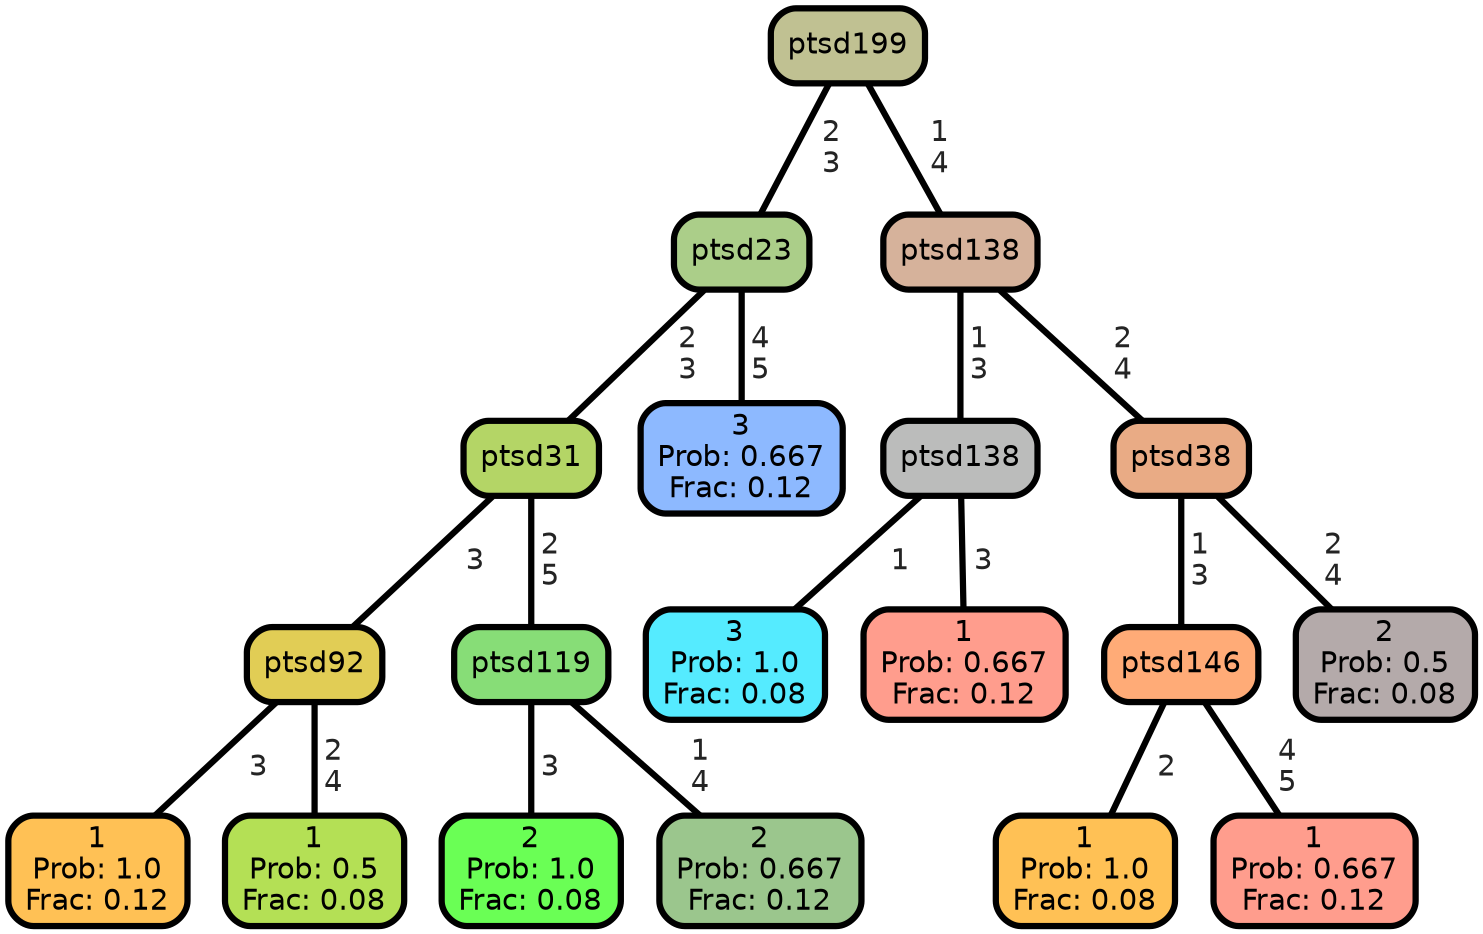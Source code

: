 graph Tree {
node [shape=box, style="filled, rounded",color="black",penwidth="3",fontcolor="black",                 fontname=helvetica] ;
graph [ranksep="0 equally", splines=straight,                 bgcolor=transparent, dpi=200] ;
edge [fontname=helvetica, fontweight=bold,fontcolor=grey14,color=black] ;
0 [label="1
Prob: 1.0
Frac: 0.12", fillcolor="#ffc155"] ;
1 [label="ptsd92", fillcolor="#e1cd55"] ;
2 [label="1
Prob: 0.5
Frac: 0.08", fillcolor="#b4e055"] ;
3 [label="ptsd31", fillcolor="#b4d566"] ;
4 [label="2
Prob: 1.0
Frac: 0.08", fillcolor="#6aff55"] ;
5 [label="ptsd119", fillcolor="#87dd77"] ;
6 [label="2
Prob: 0.667
Frac: 0.12", fillcolor="#9bc68d"] ;
7 [label="ptsd23", fillcolor="#abce89"] ;
8 [label="3
Prob: 0.667
Frac: 0.12", fillcolor="#8db9ff"] ;
9 [label="ptsd199", fillcolor="#c0c192"] ;
10 [label="3
Prob: 1.0
Frac: 0.08", fillcolor="#55ebff"] ;
11 [label="ptsd138", fillcolor="#bbbcbb"] ;
12 [label="1
Prob: 0.667
Frac: 0.12", fillcolor="#ff9d8d"] ;
13 [label="ptsd138", fillcolor="#d6b29b"] ;
14 [label="1
Prob: 1.0
Frac: 0.08", fillcolor="#ffc155"] ;
15 [label="ptsd146", fillcolor="#ffab77"] ;
16 [label="1
Prob: 0.667
Frac: 0.12", fillcolor="#ff9d8d"] ;
17 [label="ptsd38", fillcolor="#e9ab85"] ;
18 [label="2
Prob: 0.5
Frac: 0.08", fillcolor="#b4aaaa"] ;
1 -- 0 [label=" 3",penwidth=3] ;
1 -- 2 [label=" 2\n 4",penwidth=3] ;
3 -- 1 [label=" 3",penwidth=3] ;
3 -- 5 [label=" 2\n 5",penwidth=3] ;
5 -- 4 [label=" 3",penwidth=3] ;
5 -- 6 [label=" 1\n 4",penwidth=3] ;
7 -- 3 [label=" 2\n 3",penwidth=3] ;
7 -- 8 [label=" 4\n 5",penwidth=3] ;
9 -- 7 [label=" 2\n 3",penwidth=3] ;
9 -- 13 [label=" 1\n 4",penwidth=3] ;
11 -- 10 [label=" 1",penwidth=3] ;
11 -- 12 [label=" 3",penwidth=3] ;
13 -- 11 [label=" 1\n 3",penwidth=3] ;
13 -- 17 [label=" 2\n 4",penwidth=3] ;
15 -- 14 [label=" 2",penwidth=3] ;
15 -- 16 [label=" 4\n 5",penwidth=3] ;
17 -- 15 [label=" 1\n 3",penwidth=3] ;
17 -- 18 [label=" 2\n 4",penwidth=3] ;
{rank = same;}}